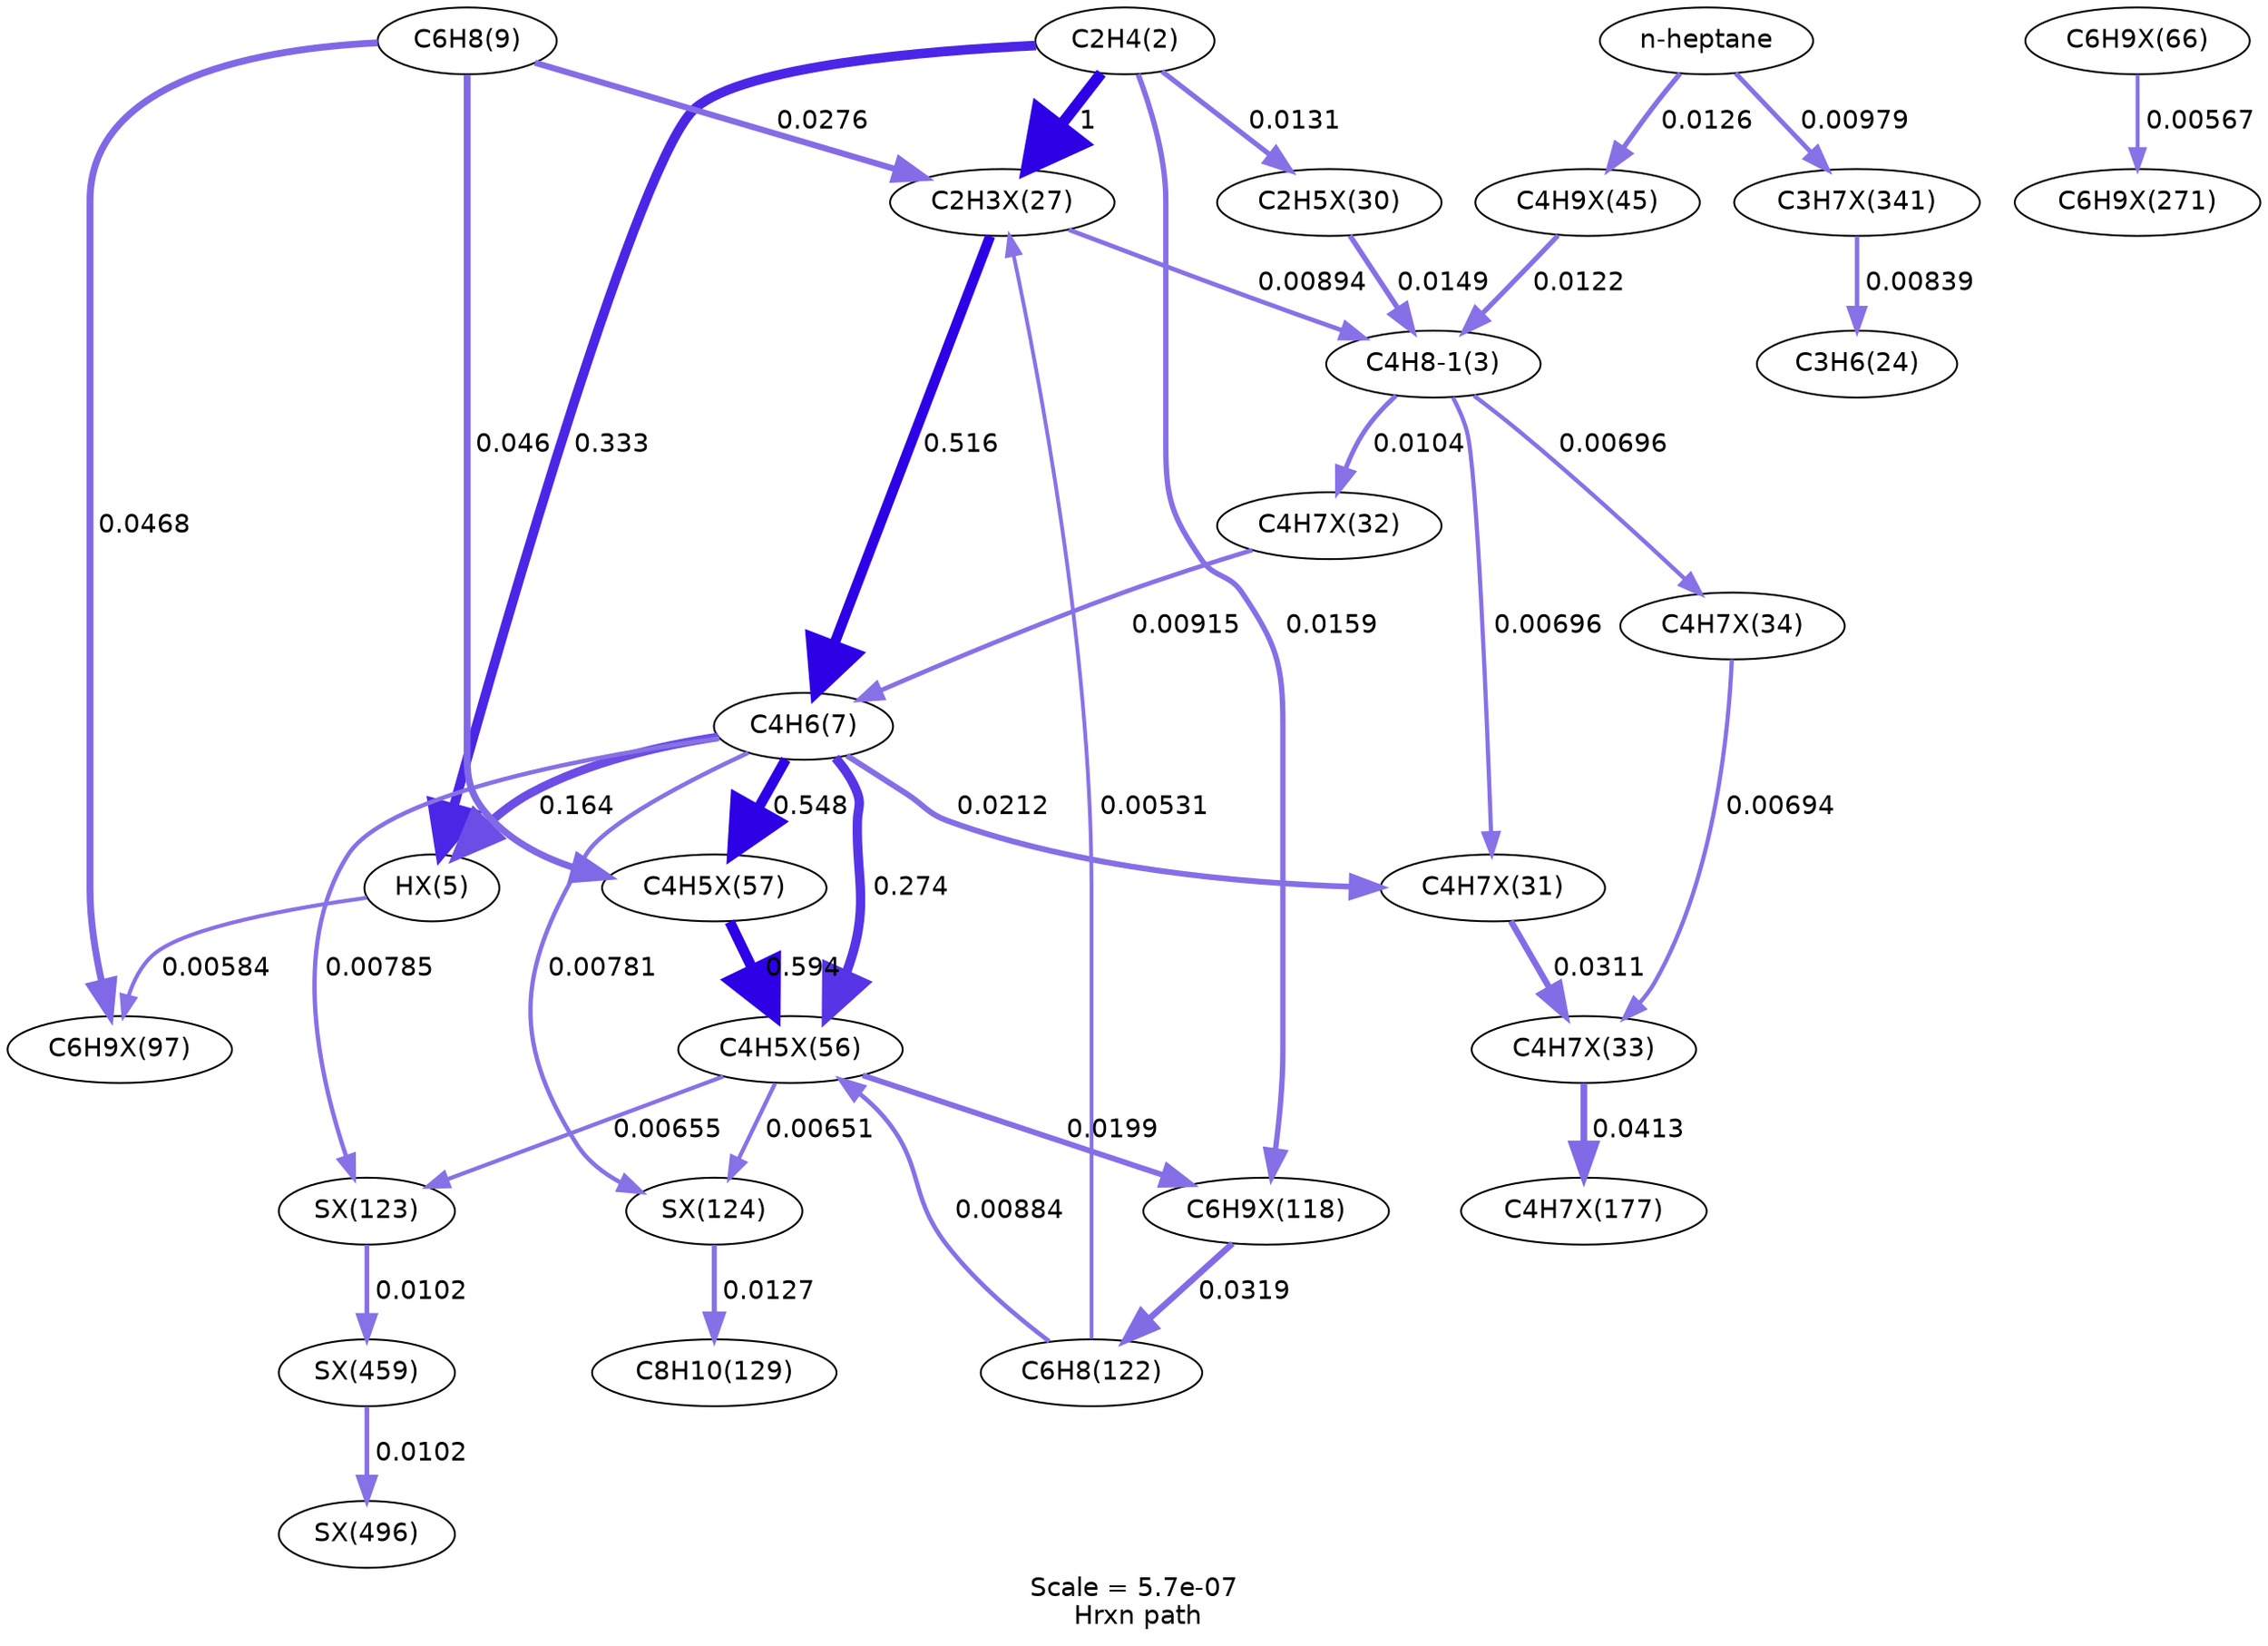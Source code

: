 digraph reaction_paths {
center=1;
s5 -> s54[fontname="Helvetica", style="setlinewidth(5.17)", arrowsize=2.59, color="0.7, 0.833, 0.9"
, label=" 0.333"];
s5 -> s55[fontname="Helvetica", style="setlinewidth(6)", arrowsize=3, color="0.7, 1.5, 0.9"
, label=" 1"];
s5 -> s56[fontname="Helvetica", style="setlinewidth(2.73)", arrowsize=1.36, color="0.7, 0.513, 0.9"
, label=" 0.0131"];
s5 -> s76[fontname="Helvetica", style="setlinewidth(2.88)", arrowsize=1.44, color="0.7, 0.516, 0.9"
, label=" 0.0159"];
s8 -> s54[fontname="Helvetica", style="setlinewidth(4.64)", arrowsize=2.32, color="0.7, 0.664, 0.9"
, label=" 0.164"];
s54 -> s75[fontname="Helvetica", style="setlinewidth(2.12)", arrowsize=1.06, color="0.7, 0.506, 0.9"
, label=" 0.00584"];
s55 -> s8[fontname="Helvetica", style="setlinewidth(5.5)", arrowsize=2.75, color="0.7, 1.02, 0.9"
, label=" 0.516"];
s9 -> s55[fontname="Helvetica", style="setlinewidth(3.29)", arrowsize=1.64, color="0.7, 0.528, 0.9"
, label=" 0.0276"];
s55 -> s6[fontname="Helvetica", style="setlinewidth(2.44)", arrowsize=1.22, color="0.7, 0.509, 0.9"
, label=" 0.00894"];
s11 -> s55[fontname="Helvetica", style="setlinewidth(2.04)", arrowsize=1.02, color="0.7, 0.505, 0.9"
, label=" 0.00531"];
s8 -> s68[fontname="Helvetica", style="setlinewidth(5.55)", arrowsize=2.77, color="0.7, 1.05, 0.9"
, label=" 0.548"];
s8 -> s67[fontname="Helvetica", style="setlinewidth(5.02)", arrowsize=2.51, color="0.7, 0.774, 0.9"
, label=" 0.274"];
s58 -> s8[fontname="Helvetica", style="setlinewidth(2.46)", arrowsize=1.23, color="0.7, 0.509, 0.9"
, label=" 0.00915"];
s8 -> s57[fontname="Helvetica", style="setlinewidth(3.09)", arrowsize=1.55, color="0.7, 0.521, 0.9"
, label=" 0.0212"];
s8 -> s78[fontname="Helvetica", style="setlinewidth(2.34)", arrowsize=1.17, color="0.7, 0.508, 0.9"
, label=" 0.00781"];
s8 -> s77[fontname="Helvetica", style="setlinewidth(2.34)", arrowsize=1.17, color="0.7, 0.508, 0.9"
, label=" 0.00785"];
s9 -> s68[fontname="Helvetica", style="setlinewidth(3.68)", arrowsize=1.84, color="0.7, 0.546, 0.9"
, label=" 0.046"];
s68 -> s67[fontname="Helvetica", style="setlinewidth(5.61)", arrowsize=2.8, color="0.7, 1.09, 0.9"
, label=" 0.594"];
s9 -> s75[fontname="Helvetica", style="setlinewidth(3.69)", arrowsize=1.84, color="0.7, 0.547, 0.9"
, label=" 0.0468"];
s67 -> s76[fontname="Helvetica", style="setlinewidth(3.04)", arrowsize=1.52, color="0.7, 0.52, 0.9"
, label=" 0.0199"];
s11 -> s67[fontname="Helvetica", style="setlinewidth(2.43)", arrowsize=1.22, color="0.7, 0.509, 0.9"
, label=" 0.00884"];
s67 -> s78[fontname="Helvetica", style="setlinewidth(2.2)", arrowsize=1.1, color="0.7, 0.507, 0.9"
, label=" 0.00651"];
s67 -> s77[fontname="Helvetica", style="setlinewidth(2.2)", arrowsize=1.1, color="0.7, 0.507, 0.9"
, label=" 0.00655"];
s56 -> s6[fontname="Helvetica", style="setlinewidth(2.82)", arrowsize=1.41, color="0.7, 0.515, 0.9"
, label=" 0.0149"];
s6 -> s58[fontname="Helvetica", style="setlinewidth(2.56)", arrowsize=1.28, color="0.7, 0.51, 0.9"
, label=" 0.0104"];
s6 -> s57[fontname="Helvetica", style="setlinewidth(2.25)", arrowsize=1.12, color="0.7, 0.507, 0.9"
, label=" 0.00696"];
s6 -> s60[fontname="Helvetica", style="setlinewidth(2.25)", arrowsize=1.12, color="0.7, 0.507, 0.9"
, label=" 0.00696"];
s64 -> s6[fontname="Helvetica", style="setlinewidth(2.67)", arrowsize=1.34, color="0.7, 0.512, 0.9"
, label=" 0.0122"];
s57 -> s59[fontname="Helvetica", style="setlinewidth(3.38)", arrowsize=1.69, color="0.7, 0.531, 0.9"
, label=" 0.0311"];
s60 -> s59[fontname="Helvetica", style="setlinewidth(2.25)", arrowsize=1.12, color="0.7, 0.507, 0.9"
, label=" 0.00694"];
s59 -> s84[fontname="Helvetica", style="setlinewidth(3.59)", arrowsize=1.8, color="0.7, 0.541, 0.9"
, label=" 0.0413"];
s76 -> s11[fontname="Helvetica", style="setlinewidth(3.4)", arrowsize=1.7, color="0.7, 0.532, 0.9"
, label=" 0.0319"];
s0 -> s64[fontname="Helvetica", style="setlinewidth(2.7)", arrowsize=1.35, color="0.7, 0.513, 0.9"
, label=" 0.0126"];
s78 -> s13[fontname="Helvetica", style="setlinewidth(2.71)", arrowsize=1.35, color="0.7, 0.513, 0.9"
, label=" 0.0127"];
s77 -> s95[fontname="Helvetica", style="setlinewidth(2.54)", arrowsize=1.27, color="0.7, 0.51, 0.9"
, label=" 0.0102"];
s95 -> s97[fontname="Helvetica", style="setlinewidth(2.54)", arrowsize=1.27, color="0.7, 0.51, 0.9"
, label=" 0.0102"];
s70 -> s89[fontname="Helvetica", style="setlinewidth(2.1)", arrowsize=1.05, color="0.7, 0.506, 0.9"
, label=" 0.00567"];
s91 -> s10[fontname="Helvetica", style="setlinewidth(2.39)", arrowsize=1.2, color="0.7, 0.508, 0.9"
, label=" 0.00839"];
s0 -> s91[fontname="Helvetica", style="setlinewidth(2.51)", arrowsize=1.25, color="0.7, 0.51, 0.9"
, label=" 0.00979"];
s0 [ fontname="Helvetica", label="n-heptane"];
s5 [ fontname="Helvetica", label="C2H4(2)"];
s6 [ fontname="Helvetica", label="C4H8-1(3)"];
s8 [ fontname="Helvetica", label="C4H6(7)"];
s9 [ fontname="Helvetica", label="C6H8(9)"];
s10 [ fontname="Helvetica", label="C3H6(24)"];
s11 [ fontname="Helvetica", label="C6H8(122)"];
s13 [ fontname="Helvetica", label="C8H10(129)"];
s54 [ fontname="Helvetica", label="HX(5)"];
s55 [ fontname="Helvetica", label="C2H3X(27)"];
s56 [ fontname="Helvetica", label="C2H5X(30)"];
s57 [ fontname="Helvetica", label="C4H7X(31)"];
s58 [ fontname="Helvetica", label="C4H7X(32)"];
s59 [ fontname="Helvetica", label="C4H7X(33)"];
s60 [ fontname="Helvetica", label="C4H7X(34)"];
s64 [ fontname="Helvetica", label="C4H9X(45)"];
s67 [ fontname="Helvetica", label="C4H5X(56)"];
s68 [ fontname="Helvetica", label="C4H5X(57)"];
s70 [ fontname="Helvetica", label="C6H9X(66)"];
s75 [ fontname="Helvetica", label="C6H9X(97)"];
s76 [ fontname="Helvetica", label="C6H9X(118)"];
s77 [ fontname="Helvetica", label="SX(123)"];
s78 [ fontname="Helvetica", label="SX(124)"];
s84 [ fontname="Helvetica", label="C4H7X(177)"];
s89 [ fontname="Helvetica", label="C6H9X(271)"];
s91 [ fontname="Helvetica", label="C3H7X(341)"];
s95 [ fontname="Helvetica", label="SX(459)"];
s97 [ fontname="Helvetica", label="SX(496)"];
 label = "Scale = 5.7e-07\l Hrxn path";
 fontname = "Helvetica";
}
